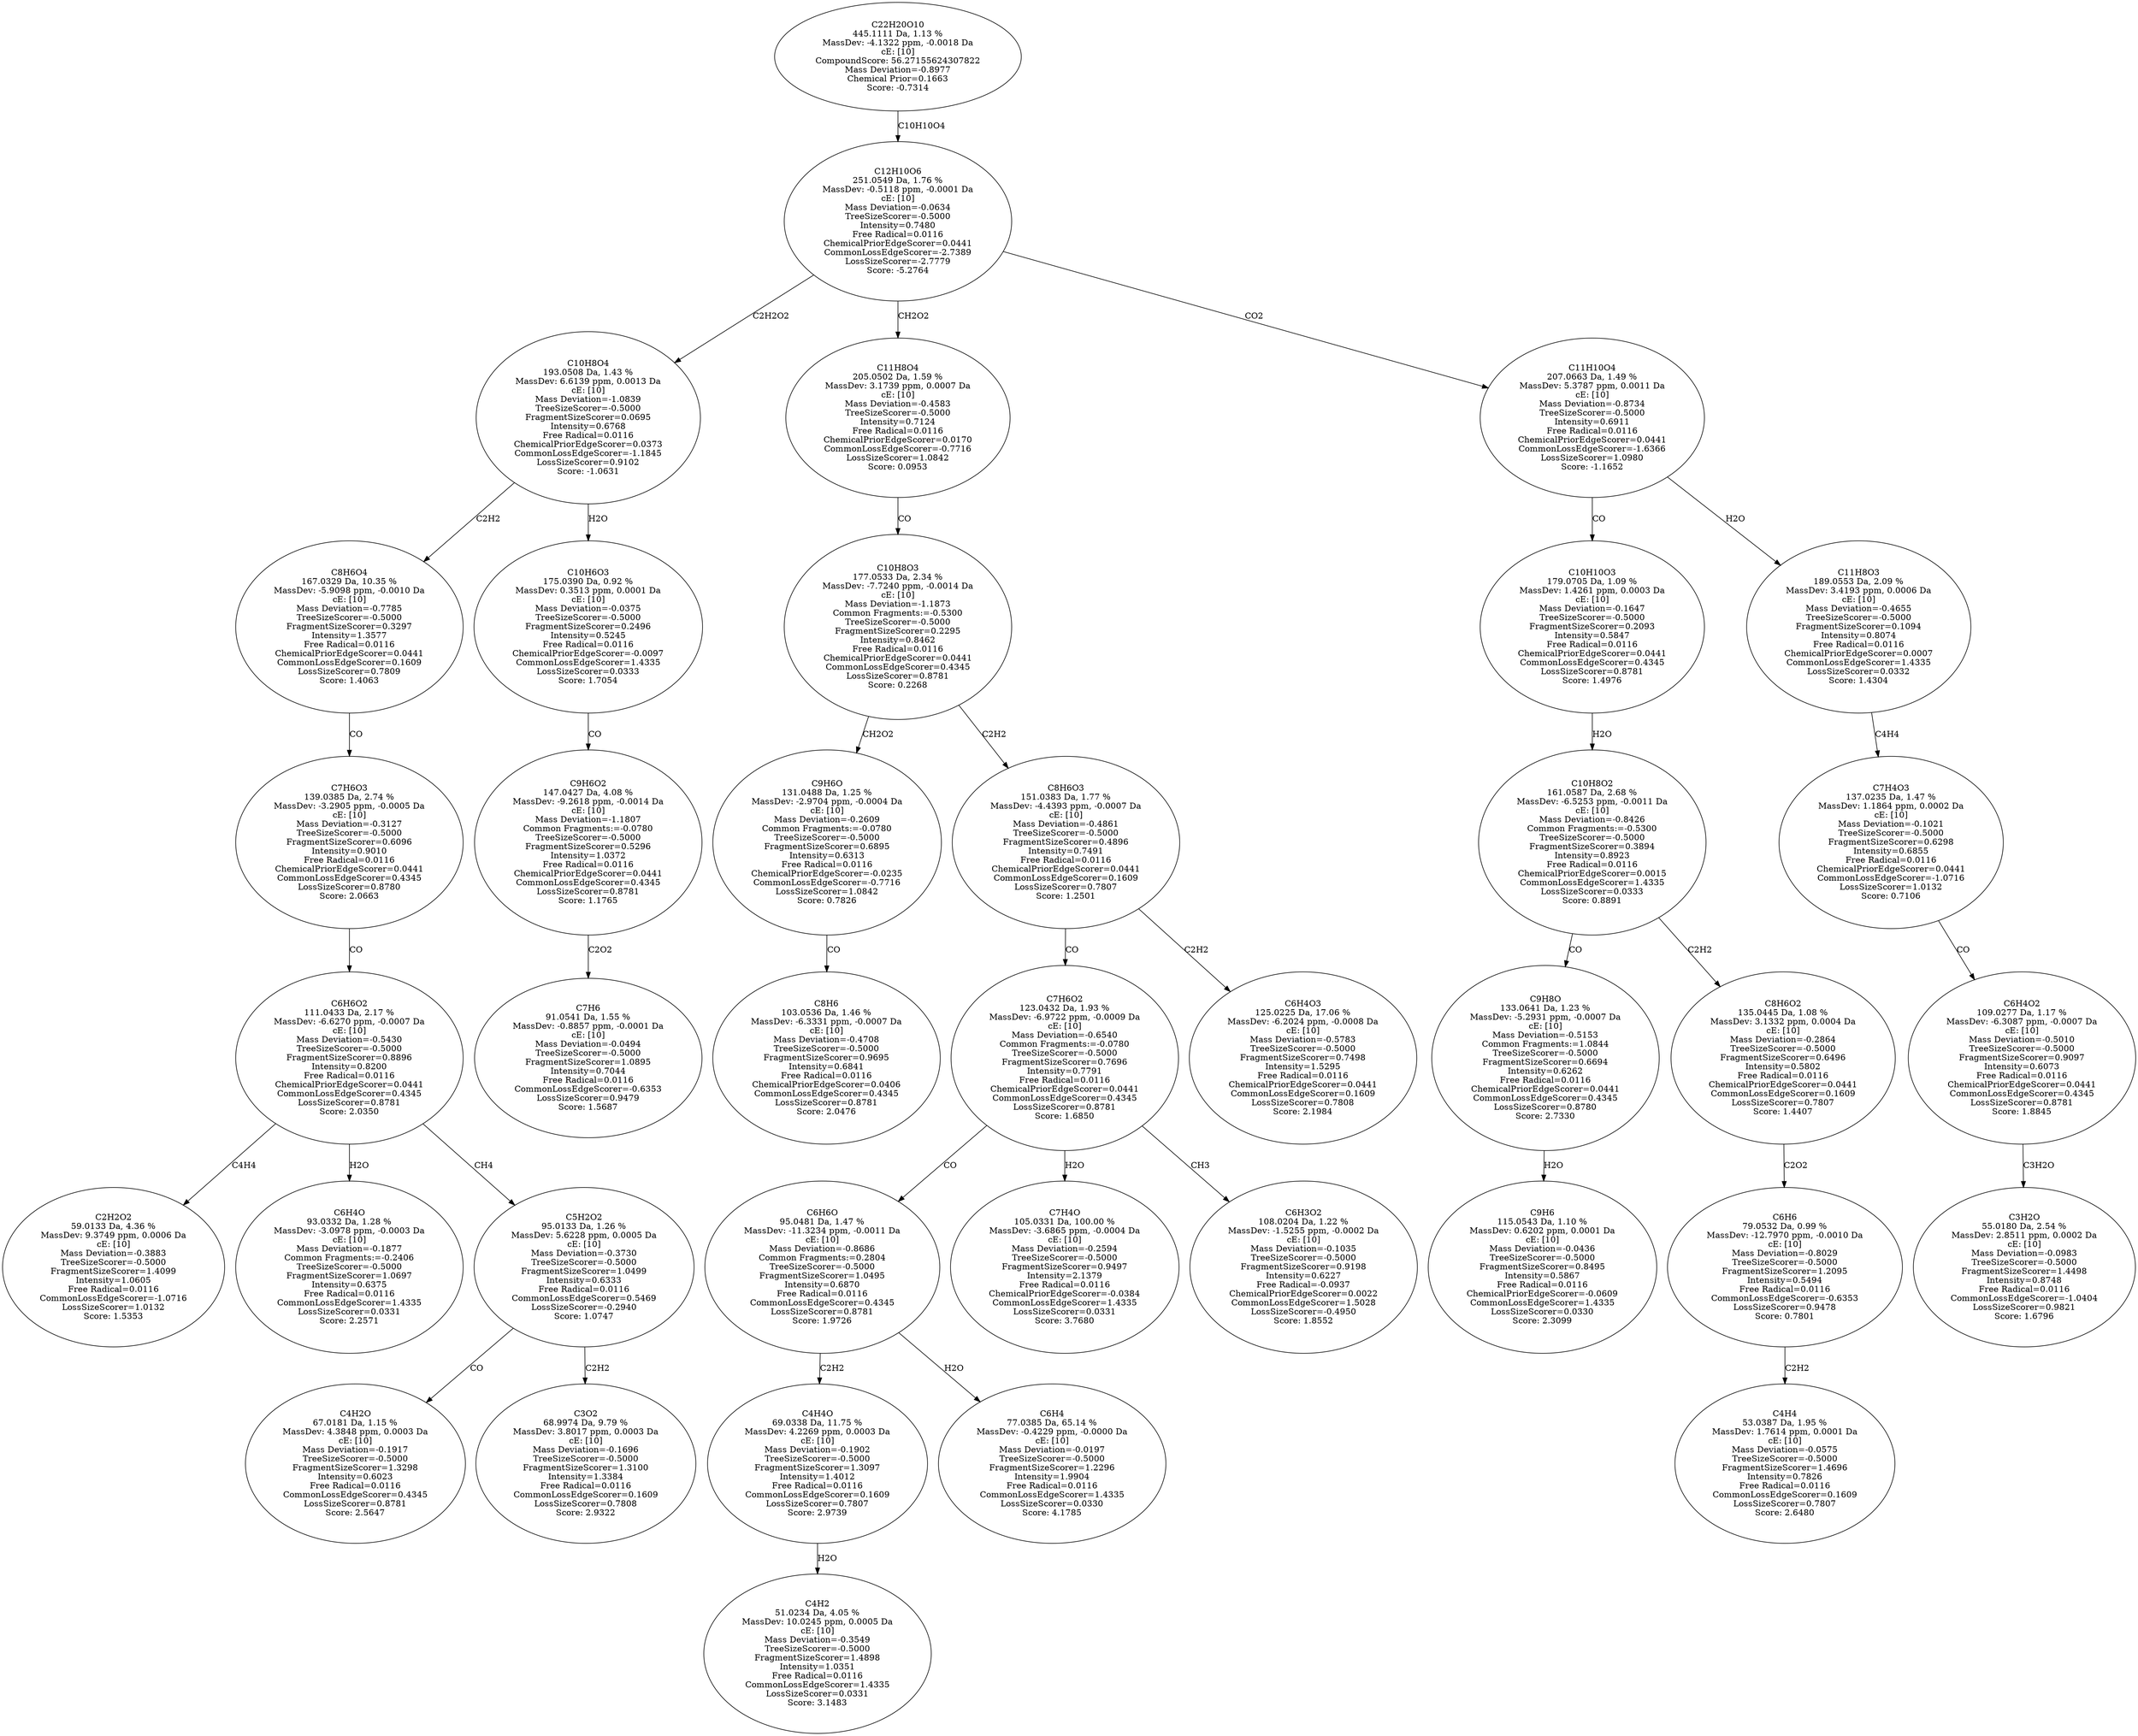 strict digraph {
v1 [label="C2H2O2\n59.0133 Da, 4.36 %\nMassDev: 9.3749 ppm, 0.0006 Da\ncE: [10]\nMass Deviation=-0.3883\nTreeSizeScorer=-0.5000\nFragmentSizeScorer=1.4099\nIntensity=1.0605\nFree Radical=0.0116\nCommonLossEdgeScorer=-1.0716\nLossSizeScorer=1.0132\nScore: 1.5353"];
v2 [label="C6H4O\n93.0332 Da, 1.28 %\nMassDev: -3.0978 ppm, -0.0003 Da\ncE: [10]\nMass Deviation=-0.1877\nCommon Fragments:=-0.2406\nTreeSizeScorer=-0.5000\nFragmentSizeScorer=1.0697\nIntensity=0.6375\nFree Radical=0.0116\nCommonLossEdgeScorer=1.4335\nLossSizeScorer=0.0331\nScore: 2.2571"];
v3 [label="C4H2O\n67.0181 Da, 1.15 %\nMassDev: 4.3848 ppm, 0.0003 Da\ncE: [10]\nMass Deviation=-0.1917\nTreeSizeScorer=-0.5000\nFragmentSizeScorer=1.3298\nIntensity=0.6023\nFree Radical=0.0116\nCommonLossEdgeScorer=0.4345\nLossSizeScorer=0.8781\nScore: 2.5647"];
v4 [label="C3O2\n68.9974 Da, 9.79 %\nMassDev: 3.8017 ppm, 0.0003 Da\ncE: [10]\nMass Deviation=-0.1696\nTreeSizeScorer=-0.5000\nFragmentSizeScorer=1.3100\nIntensity=1.3384\nFree Radical=0.0116\nCommonLossEdgeScorer=0.1609\nLossSizeScorer=0.7808\nScore: 2.9322"];
v5 [label="C5H2O2\n95.0133 Da, 1.26 %\nMassDev: 5.6228 ppm, 0.0005 Da\ncE: [10]\nMass Deviation=-0.3730\nTreeSizeScorer=-0.5000\nFragmentSizeScorer=1.0499\nIntensity=0.6333\nFree Radical=0.0116\nCommonLossEdgeScorer=0.5469\nLossSizeScorer=-0.2940\nScore: 1.0747"];
v6 [label="C6H6O2\n111.0433 Da, 2.17 %\nMassDev: -6.6270 ppm, -0.0007 Da\ncE: [10]\nMass Deviation=-0.5430\nTreeSizeScorer=-0.5000\nFragmentSizeScorer=0.8896\nIntensity=0.8200\nFree Radical=0.0116\nChemicalPriorEdgeScorer=0.0441\nCommonLossEdgeScorer=0.4345\nLossSizeScorer=0.8781\nScore: 2.0350"];
v7 [label="C7H6O3\n139.0385 Da, 2.74 %\nMassDev: -3.2905 ppm, -0.0005 Da\ncE: [10]\nMass Deviation=-0.3127\nTreeSizeScorer=-0.5000\nFragmentSizeScorer=0.6096\nIntensity=0.9010\nFree Radical=0.0116\nChemicalPriorEdgeScorer=0.0441\nCommonLossEdgeScorer=0.4345\nLossSizeScorer=0.8780\nScore: 2.0663"];
v8 [label="C8H6O4\n167.0329 Da, 10.35 %\nMassDev: -5.9098 ppm, -0.0010 Da\ncE: [10]\nMass Deviation=-0.7785\nTreeSizeScorer=-0.5000\nFragmentSizeScorer=0.3297\nIntensity=1.3577\nFree Radical=0.0116\nChemicalPriorEdgeScorer=0.0441\nCommonLossEdgeScorer=0.1609\nLossSizeScorer=0.7809\nScore: 1.4063"];
v9 [label="C7H6\n91.0541 Da, 1.55 %\nMassDev: -0.8857 ppm, -0.0001 Da\ncE: [10]\nMass Deviation=-0.0494\nTreeSizeScorer=-0.5000\nFragmentSizeScorer=1.0895\nIntensity=0.7044\nFree Radical=0.0116\nCommonLossEdgeScorer=-0.6353\nLossSizeScorer=0.9479\nScore: 1.5687"];
v10 [label="C9H6O2\n147.0427 Da, 4.08 %\nMassDev: -9.2618 ppm, -0.0014 Da\ncE: [10]\nMass Deviation=-1.1807\nCommon Fragments:=-0.0780\nTreeSizeScorer=-0.5000\nFragmentSizeScorer=0.5296\nIntensity=1.0372\nFree Radical=0.0116\nChemicalPriorEdgeScorer=0.0441\nCommonLossEdgeScorer=0.4345\nLossSizeScorer=0.8781\nScore: 1.1765"];
v11 [label="C10H6O3\n175.0390 Da, 0.92 %\nMassDev: 0.3513 ppm, 0.0001 Da\ncE: [10]\nMass Deviation=-0.0375\nTreeSizeScorer=-0.5000\nFragmentSizeScorer=0.2496\nIntensity=0.5245\nFree Radical=0.0116\nChemicalPriorEdgeScorer=-0.0097\nCommonLossEdgeScorer=1.4335\nLossSizeScorer=0.0333\nScore: 1.7054"];
v12 [label="C10H8O4\n193.0508 Da, 1.43 %\nMassDev: 6.6139 ppm, 0.0013 Da\ncE: [10]\nMass Deviation=-1.0839\nTreeSizeScorer=-0.5000\nFragmentSizeScorer=0.0695\nIntensity=0.6768\nFree Radical=0.0116\nChemicalPriorEdgeScorer=0.0373\nCommonLossEdgeScorer=-1.1845\nLossSizeScorer=0.9102\nScore: -1.0631"];
v13 [label="C8H6\n103.0536 Da, 1.46 %\nMassDev: -6.3331 ppm, -0.0007 Da\ncE: [10]\nMass Deviation=-0.4708\nTreeSizeScorer=-0.5000\nFragmentSizeScorer=0.9695\nIntensity=0.6841\nFree Radical=0.0116\nChemicalPriorEdgeScorer=0.0406\nCommonLossEdgeScorer=0.4345\nLossSizeScorer=0.8781\nScore: 2.0476"];
v14 [label="C9H6O\n131.0488 Da, 1.25 %\nMassDev: -2.9704 ppm, -0.0004 Da\ncE: [10]\nMass Deviation=-0.2609\nCommon Fragments:=-0.0780\nTreeSizeScorer=-0.5000\nFragmentSizeScorer=0.6895\nIntensity=0.6313\nFree Radical=0.0116\nChemicalPriorEdgeScorer=-0.0235\nCommonLossEdgeScorer=-0.7716\nLossSizeScorer=1.0842\nScore: 0.7826"];
v15 [label="C4H2\n51.0234 Da, 4.05 %\nMassDev: 10.0245 ppm, 0.0005 Da\ncE: [10]\nMass Deviation=-0.3549\nTreeSizeScorer=-0.5000\nFragmentSizeScorer=1.4898\nIntensity=1.0351\nFree Radical=0.0116\nCommonLossEdgeScorer=1.4335\nLossSizeScorer=0.0331\nScore: 3.1483"];
v16 [label="C4H4O\n69.0338 Da, 11.75 %\nMassDev: 4.2269 ppm, 0.0003 Da\ncE: [10]\nMass Deviation=-0.1902\nTreeSizeScorer=-0.5000\nFragmentSizeScorer=1.3097\nIntensity=1.4012\nFree Radical=0.0116\nCommonLossEdgeScorer=0.1609\nLossSizeScorer=0.7807\nScore: 2.9739"];
v17 [label="C6H4\n77.0385 Da, 65.14 %\nMassDev: -0.4229 ppm, -0.0000 Da\ncE: [10]\nMass Deviation=-0.0197\nTreeSizeScorer=-0.5000\nFragmentSizeScorer=1.2296\nIntensity=1.9904\nFree Radical=0.0116\nCommonLossEdgeScorer=1.4335\nLossSizeScorer=0.0330\nScore: 4.1785"];
v18 [label="C6H6O\n95.0481 Da, 1.47 %\nMassDev: -11.3234 ppm, -0.0011 Da\ncE: [10]\nMass Deviation=-0.8686\nCommon Fragments:=0.2804\nTreeSizeScorer=-0.5000\nFragmentSizeScorer=1.0495\nIntensity=0.6870\nFree Radical=0.0116\nCommonLossEdgeScorer=0.4345\nLossSizeScorer=0.8781\nScore: 1.9726"];
v19 [label="C7H4O\n105.0331 Da, 100.00 %\nMassDev: -3.6865 ppm, -0.0004 Da\ncE: [10]\nMass Deviation=-0.2594\nTreeSizeScorer=-0.5000\nFragmentSizeScorer=0.9497\nIntensity=2.1379\nFree Radical=0.0116\nChemicalPriorEdgeScorer=-0.0384\nCommonLossEdgeScorer=1.4335\nLossSizeScorer=0.0331\nScore: 3.7680"];
v20 [label="C6H3O2\n108.0204 Da, 1.22 %\nMassDev: -1.5255 ppm, -0.0002 Da\ncE: [10]\nMass Deviation=-0.1035\nTreeSizeScorer=-0.5000\nFragmentSizeScorer=0.9198\nIntensity=0.6227\nFree Radical=-0.0937\nChemicalPriorEdgeScorer=0.0022\nCommonLossEdgeScorer=1.5028\nLossSizeScorer=-0.4950\nScore: 1.8552"];
v21 [label="C7H6O2\n123.0432 Da, 1.93 %\nMassDev: -6.9722 ppm, -0.0009 Da\ncE: [10]\nMass Deviation=-0.6540\nCommon Fragments:=-0.0780\nTreeSizeScorer=-0.5000\nFragmentSizeScorer=0.7696\nIntensity=0.7791\nFree Radical=0.0116\nChemicalPriorEdgeScorer=0.0441\nCommonLossEdgeScorer=0.4345\nLossSizeScorer=0.8781\nScore: 1.6850"];
v22 [label="C6H4O3\n125.0225 Da, 17.06 %\nMassDev: -6.2024 ppm, -0.0008 Da\ncE: [10]\nMass Deviation=-0.5783\nTreeSizeScorer=-0.5000\nFragmentSizeScorer=0.7498\nIntensity=1.5295\nFree Radical=0.0116\nChemicalPriorEdgeScorer=0.0441\nCommonLossEdgeScorer=0.1609\nLossSizeScorer=0.7808\nScore: 2.1984"];
v23 [label="C8H6O3\n151.0383 Da, 1.77 %\nMassDev: -4.4393 ppm, -0.0007 Da\ncE: [10]\nMass Deviation=-0.4861\nTreeSizeScorer=-0.5000\nFragmentSizeScorer=0.4896\nIntensity=0.7491\nFree Radical=0.0116\nChemicalPriorEdgeScorer=0.0441\nCommonLossEdgeScorer=0.1609\nLossSizeScorer=0.7807\nScore: 1.2501"];
v24 [label="C10H8O3\n177.0533 Da, 2.34 %\nMassDev: -7.7240 ppm, -0.0014 Da\ncE: [10]\nMass Deviation=-1.1873\nCommon Fragments:=-0.5300\nTreeSizeScorer=-0.5000\nFragmentSizeScorer=0.2295\nIntensity=0.8462\nFree Radical=0.0116\nChemicalPriorEdgeScorer=0.0441\nCommonLossEdgeScorer=0.4345\nLossSizeScorer=0.8781\nScore: 0.2268"];
v25 [label="C11H8O4\n205.0502 Da, 1.59 %\nMassDev: 3.1739 ppm, 0.0007 Da\ncE: [10]\nMass Deviation=-0.4583\nTreeSizeScorer=-0.5000\nIntensity=0.7124\nFree Radical=0.0116\nChemicalPriorEdgeScorer=0.0170\nCommonLossEdgeScorer=-0.7716\nLossSizeScorer=1.0842\nScore: 0.0953"];
v26 [label="C9H6\n115.0543 Da, 1.10 %\nMassDev: 0.6202 ppm, 0.0001 Da\ncE: [10]\nMass Deviation=-0.0436\nTreeSizeScorer=-0.5000\nFragmentSizeScorer=0.8495\nIntensity=0.5867\nFree Radical=0.0116\nChemicalPriorEdgeScorer=-0.0609\nCommonLossEdgeScorer=1.4335\nLossSizeScorer=0.0330\nScore: 2.3099"];
v27 [label="C9H8O\n133.0641 Da, 1.23 %\nMassDev: -5.2931 ppm, -0.0007 Da\ncE: [10]\nMass Deviation=-0.5153\nCommon Fragments:=1.0844\nTreeSizeScorer=-0.5000\nFragmentSizeScorer=0.6694\nIntensity=0.6262\nFree Radical=0.0116\nChemicalPriorEdgeScorer=0.0441\nCommonLossEdgeScorer=0.4345\nLossSizeScorer=0.8780\nScore: 2.7330"];
v28 [label="C4H4\n53.0387 Da, 1.95 %\nMassDev: 1.7614 ppm, 0.0001 Da\ncE: [10]\nMass Deviation=-0.0575\nTreeSizeScorer=-0.5000\nFragmentSizeScorer=1.4696\nIntensity=0.7826\nFree Radical=0.0116\nCommonLossEdgeScorer=0.1609\nLossSizeScorer=0.7807\nScore: 2.6480"];
v29 [label="C6H6\n79.0532 Da, 0.99 %\nMassDev: -12.7970 ppm, -0.0010 Da\ncE: [10]\nMass Deviation=-0.8029\nTreeSizeScorer=-0.5000\nFragmentSizeScorer=1.2095\nIntensity=0.5494\nFree Radical=0.0116\nCommonLossEdgeScorer=-0.6353\nLossSizeScorer=0.9478\nScore: 0.7801"];
v30 [label="C8H6O2\n135.0445 Da, 1.08 %\nMassDev: 3.1332 ppm, 0.0004 Da\ncE: [10]\nMass Deviation=-0.2864\nTreeSizeScorer=-0.5000\nFragmentSizeScorer=0.6496\nIntensity=0.5802\nFree Radical=0.0116\nChemicalPriorEdgeScorer=0.0441\nCommonLossEdgeScorer=0.1609\nLossSizeScorer=0.7807\nScore: 1.4407"];
v31 [label="C10H8O2\n161.0587 Da, 2.68 %\nMassDev: -6.5253 ppm, -0.0011 Da\ncE: [10]\nMass Deviation=-0.8426\nCommon Fragments:=-0.5300\nTreeSizeScorer=-0.5000\nFragmentSizeScorer=0.3894\nIntensity=0.8923\nFree Radical=0.0116\nChemicalPriorEdgeScorer=0.0015\nCommonLossEdgeScorer=1.4335\nLossSizeScorer=0.0333\nScore: 0.8891"];
v32 [label="C10H10O3\n179.0705 Da, 1.09 %\nMassDev: 1.4261 ppm, 0.0003 Da\ncE: [10]\nMass Deviation=-0.1647\nTreeSizeScorer=-0.5000\nFragmentSizeScorer=0.2093\nIntensity=0.5847\nFree Radical=0.0116\nChemicalPriorEdgeScorer=0.0441\nCommonLossEdgeScorer=0.4345\nLossSizeScorer=0.8781\nScore: 1.4976"];
v33 [label="C3H2O\n55.0180 Da, 2.54 %\nMassDev: 2.8511 ppm, 0.0002 Da\ncE: [10]\nMass Deviation=-0.0983\nTreeSizeScorer=-0.5000\nFragmentSizeScorer=1.4498\nIntensity=0.8748\nFree Radical=0.0116\nCommonLossEdgeScorer=-1.0404\nLossSizeScorer=0.9821\nScore: 1.6796"];
v34 [label="C6H4O2\n109.0277 Da, 1.17 %\nMassDev: -6.3087 ppm, -0.0007 Da\ncE: [10]\nMass Deviation=-0.5010\nTreeSizeScorer=-0.5000\nFragmentSizeScorer=0.9097\nIntensity=0.6073\nFree Radical=0.0116\nChemicalPriorEdgeScorer=0.0441\nCommonLossEdgeScorer=0.4345\nLossSizeScorer=0.8781\nScore: 1.8845"];
v35 [label="C7H4O3\n137.0235 Da, 1.47 %\nMassDev: 1.1864 ppm, 0.0002 Da\ncE: [10]\nMass Deviation=-0.1021\nTreeSizeScorer=-0.5000\nFragmentSizeScorer=0.6298\nIntensity=0.6855\nFree Radical=0.0116\nChemicalPriorEdgeScorer=0.0441\nCommonLossEdgeScorer=-1.0716\nLossSizeScorer=1.0132\nScore: 0.7106"];
v36 [label="C11H8O3\n189.0553 Da, 2.09 %\nMassDev: 3.4193 ppm, 0.0006 Da\ncE: [10]\nMass Deviation=-0.4655\nTreeSizeScorer=-0.5000\nFragmentSizeScorer=0.1094\nIntensity=0.8074\nFree Radical=0.0116\nChemicalPriorEdgeScorer=0.0007\nCommonLossEdgeScorer=1.4335\nLossSizeScorer=0.0332\nScore: 1.4304"];
v37 [label="C11H10O4\n207.0663 Da, 1.49 %\nMassDev: 5.3787 ppm, 0.0011 Da\ncE: [10]\nMass Deviation=-0.8734\nTreeSizeScorer=-0.5000\nIntensity=0.6911\nFree Radical=0.0116\nChemicalPriorEdgeScorer=0.0441\nCommonLossEdgeScorer=-1.6366\nLossSizeScorer=1.0980\nScore: -1.1652"];
v38 [label="C12H10O6\n251.0549 Da, 1.76 %\nMassDev: -0.5118 ppm, -0.0001 Da\ncE: [10]\nMass Deviation=-0.0634\nTreeSizeScorer=-0.5000\nIntensity=0.7480\nFree Radical=0.0116\nChemicalPriorEdgeScorer=0.0441\nCommonLossEdgeScorer=-2.7389\nLossSizeScorer=-2.7779\nScore: -5.2764"];
v39 [label="C22H20O10\n445.1111 Da, 1.13 %\nMassDev: -4.1322 ppm, -0.0018 Da\ncE: [10]\nCompoundScore: 56.27155624307822\nMass Deviation=-0.8977\nChemical Prior=0.1663\nScore: -0.7314"];
v6 -> v1 [label="C4H4"];
v6 -> v2 [label="H2O"];
v5 -> v3 [label="CO"];
v5 -> v4 [label="C2H2"];
v6 -> v5 [label="CH4"];
v7 -> v6 [label="CO"];
v8 -> v7 [label="CO"];
v12 -> v8 [label="C2H2"];
v10 -> v9 [label="C2O2"];
v11 -> v10 [label="CO"];
v12 -> v11 [label="H2O"];
v38 -> v12 [label="C2H2O2"];
v14 -> v13 [label="CO"];
v24 -> v14 [label="CH2O2"];
v16 -> v15 [label="H2O"];
v18 -> v16 [label="C2H2"];
v18 -> v17 [label="H2O"];
v21 -> v18 [label="CO"];
v21 -> v19 [label="H2O"];
v21 -> v20 [label="CH3"];
v23 -> v21 [label="CO"];
v23 -> v22 [label="C2H2"];
v24 -> v23 [label="C2H2"];
v25 -> v24 [label="CO"];
v38 -> v25 [label="CH2O2"];
v27 -> v26 [label="H2O"];
v31 -> v27 [label="CO"];
v29 -> v28 [label="C2H2"];
v30 -> v29 [label="C2O2"];
v31 -> v30 [label="C2H2"];
v32 -> v31 [label="H2O"];
v37 -> v32 [label="CO"];
v34 -> v33 [label="C3H2O"];
v35 -> v34 [label="CO"];
v36 -> v35 [label="C4H4"];
v37 -> v36 [label="H2O"];
v38 -> v37 [label="CO2"];
v39 -> v38 [label="C10H10O4"];
}